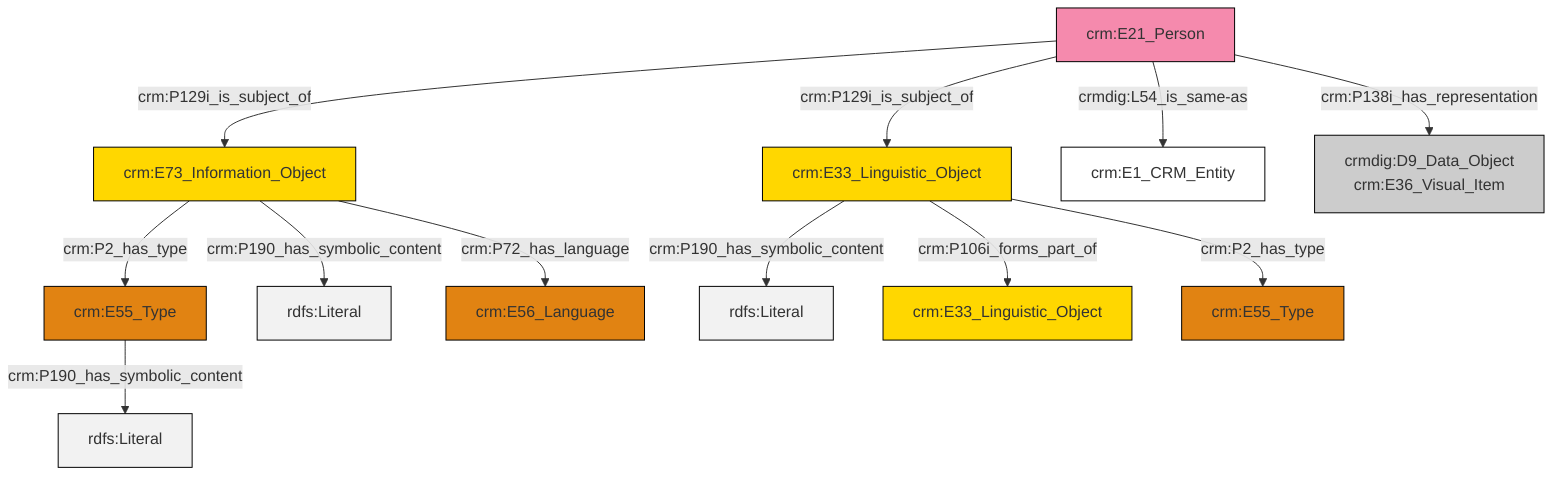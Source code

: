 graph TD
classDef Literal fill:#f2f2f2,stroke:#000000;
classDef CRM_Entity fill:#FFFFFF,stroke:#000000;
classDef Temporal_Entity fill:#00C9E6, stroke:#000000;
classDef Type fill:#E18312, stroke:#000000;
classDef Time-Span fill:#2C9C91, stroke:#000000;
classDef Appellation fill:#FFEB7F, stroke:#000000;
classDef Place fill:#008836, stroke:#000000;
classDef Persistent_Item fill:#B266B2, stroke:#000000;
classDef Conceptual_Object fill:#FFD700, stroke:#000000;
classDef Physical_Thing fill:#D2B48C, stroke:#000000;
classDef Actor fill:#f58aad, stroke:#000000;
classDef PC_Classes fill:#4ce600, stroke:#000000;
classDef Multi fill:#cccccc,stroke:#000000;

0["crm:E55_Type"]:::Type -->|crm:P190_has_symbolic_content| 1[rdfs:Literal]:::Literal
3["crm:E21_Person"]:::Actor -->|crm:P129i_is_subject_of| 4["crm:E73_Information_Object"]:::Conceptual_Object
3["crm:E21_Person"]:::Actor -->|crm:P129i_is_subject_of| 5["crm:E33_Linguistic_Object"]:::Conceptual_Object
3["crm:E21_Person"]:::Actor -->|crmdig:L54_is_same-as| 6["crm:E1_CRM_Entity"]:::CRM_Entity
5["crm:E33_Linguistic_Object"]:::Conceptual_Object -->|crm:P190_has_symbolic_content| 10[rdfs:Literal]:::Literal
5["crm:E33_Linguistic_Object"]:::Conceptual_Object -->|crm:P106i_forms_part_of| 14["crm:E33_Linguistic_Object"]:::Conceptual_Object
4["crm:E73_Information_Object"]:::Conceptual_Object -->|crm:P2_has_type| 0["crm:E55_Type"]:::Type
5["crm:E33_Linguistic_Object"]:::Conceptual_Object -->|crm:P2_has_type| 12["crm:E55_Type"]:::Type
4["crm:E73_Information_Object"]:::Conceptual_Object -->|crm:P190_has_symbolic_content| 18[rdfs:Literal]:::Literal
4["crm:E73_Information_Object"]:::Conceptual_Object -->|crm:P72_has_language| 20["crm:E56_Language"]:::Type
3["crm:E21_Person"]:::Actor -->|crm:P138i_has_representation| 8["crmdig:D9_Data_Object<br>crm:E36_Visual_Item"]:::Multi
